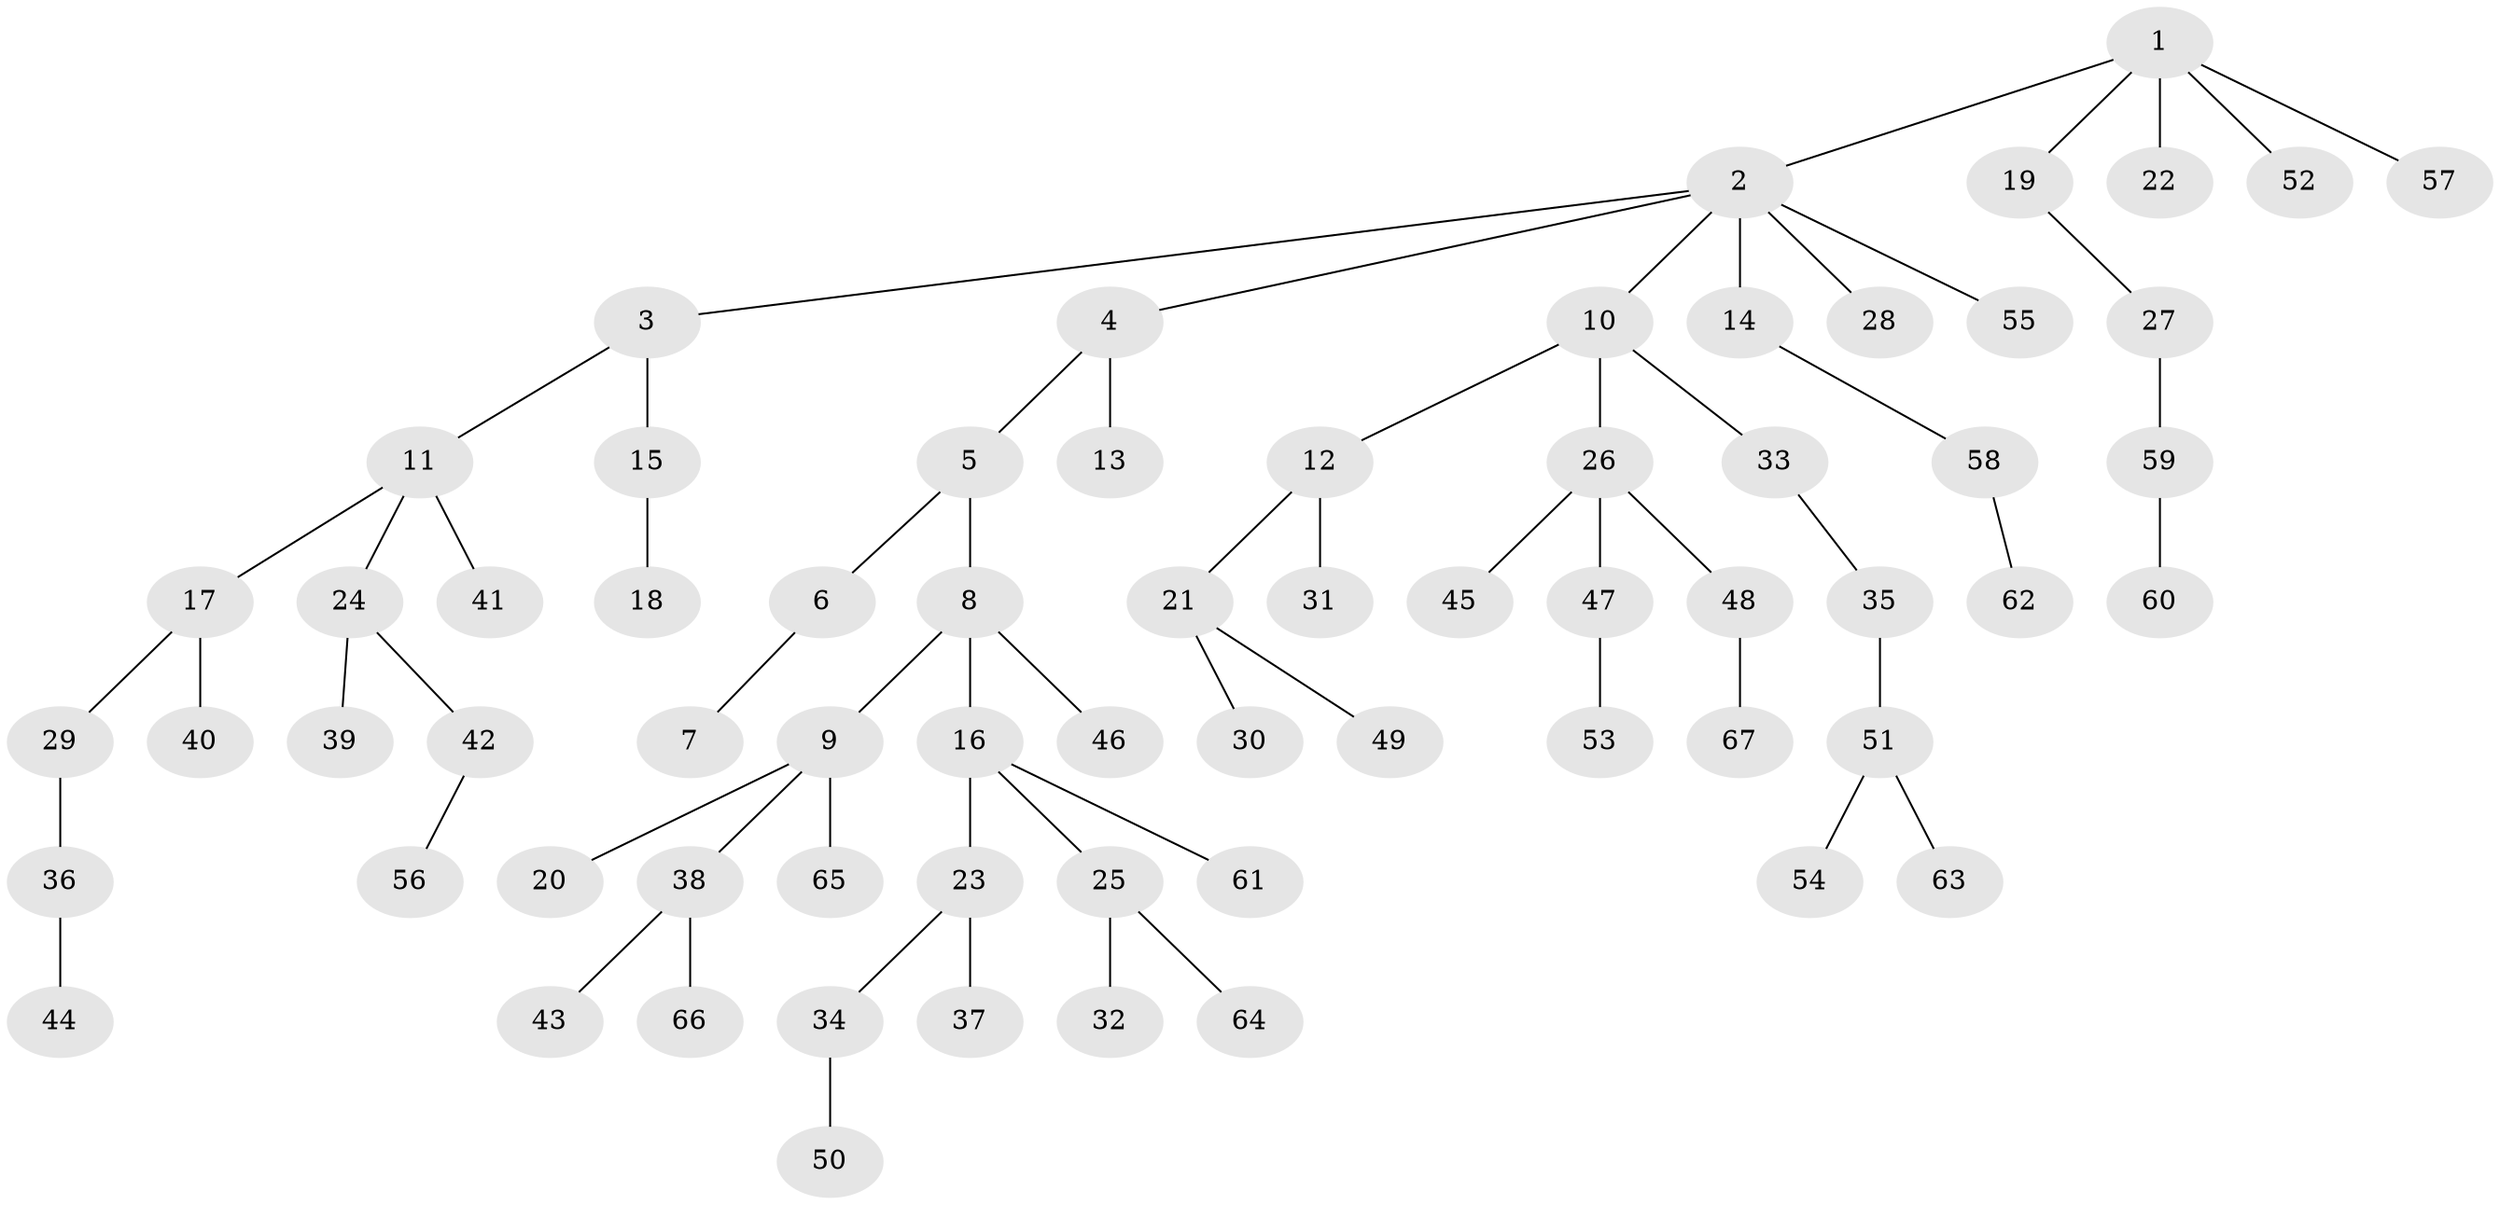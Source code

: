 // coarse degree distribution, {2: 0.37037037037037035, 4: 0.1111111111111111, 3: 0.1111111111111111, 1: 0.4074074074074074}
// Generated by graph-tools (version 1.1) at 2025/51/03/04/25 22:51:54]
// undirected, 67 vertices, 66 edges
graph export_dot {
  node [color=gray90,style=filled];
  1;
  2;
  3;
  4;
  5;
  6;
  7;
  8;
  9;
  10;
  11;
  12;
  13;
  14;
  15;
  16;
  17;
  18;
  19;
  20;
  21;
  22;
  23;
  24;
  25;
  26;
  27;
  28;
  29;
  30;
  31;
  32;
  33;
  34;
  35;
  36;
  37;
  38;
  39;
  40;
  41;
  42;
  43;
  44;
  45;
  46;
  47;
  48;
  49;
  50;
  51;
  52;
  53;
  54;
  55;
  56;
  57;
  58;
  59;
  60;
  61;
  62;
  63;
  64;
  65;
  66;
  67;
  1 -- 2;
  1 -- 19;
  1 -- 22;
  1 -- 52;
  1 -- 57;
  2 -- 3;
  2 -- 4;
  2 -- 10;
  2 -- 14;
  2 -- 28;
  2 -- 55;
  3 -- 11;
  3 -- 15;
  4 -- 5;
  4 -- 13;
  5 -- 6;
  5 -- 8;
  6 -- 7;
  8 -- 9;
  8 -- 16;
  8 -- 46;
  9 -- 20;
  9 -- 38;
  9 -- 65;
  10 -- 12;
  10 -- 26;
  10 -- 33;
  11 -- 17;
  11 -- 24;
  11 -- 41;
  12 -- 21;
  12 -- 31;
  14 -- 58;
  15 -- 18;
  16 -- 23;
  16 -- 25;
  16 -- 61;
  17 -- 29;
  17 -- 40;
  19 -- 27;
  21 -- 30;
  21 -- 49;
  23 -- 34;
  23 -- 37;
  24 -- 39;
  24 -- 42;
  25 -- 32;
  25 -- 64;
  26 -- 45;
  26 -- 47;
  26 -- 48;
  27 -- 59;
  29 -- 36;
  33 -- 35;
  34 -- 50;
  35 -- 51;
  36 -- 44;
  38 -- 43;
  38 -- 66;
  42 -- 56;
  47 -- 53;
  48 -- 67;
  51 -- 54;
  51 -- 63;
  58 -- 62;
  59 -- 60;
}
